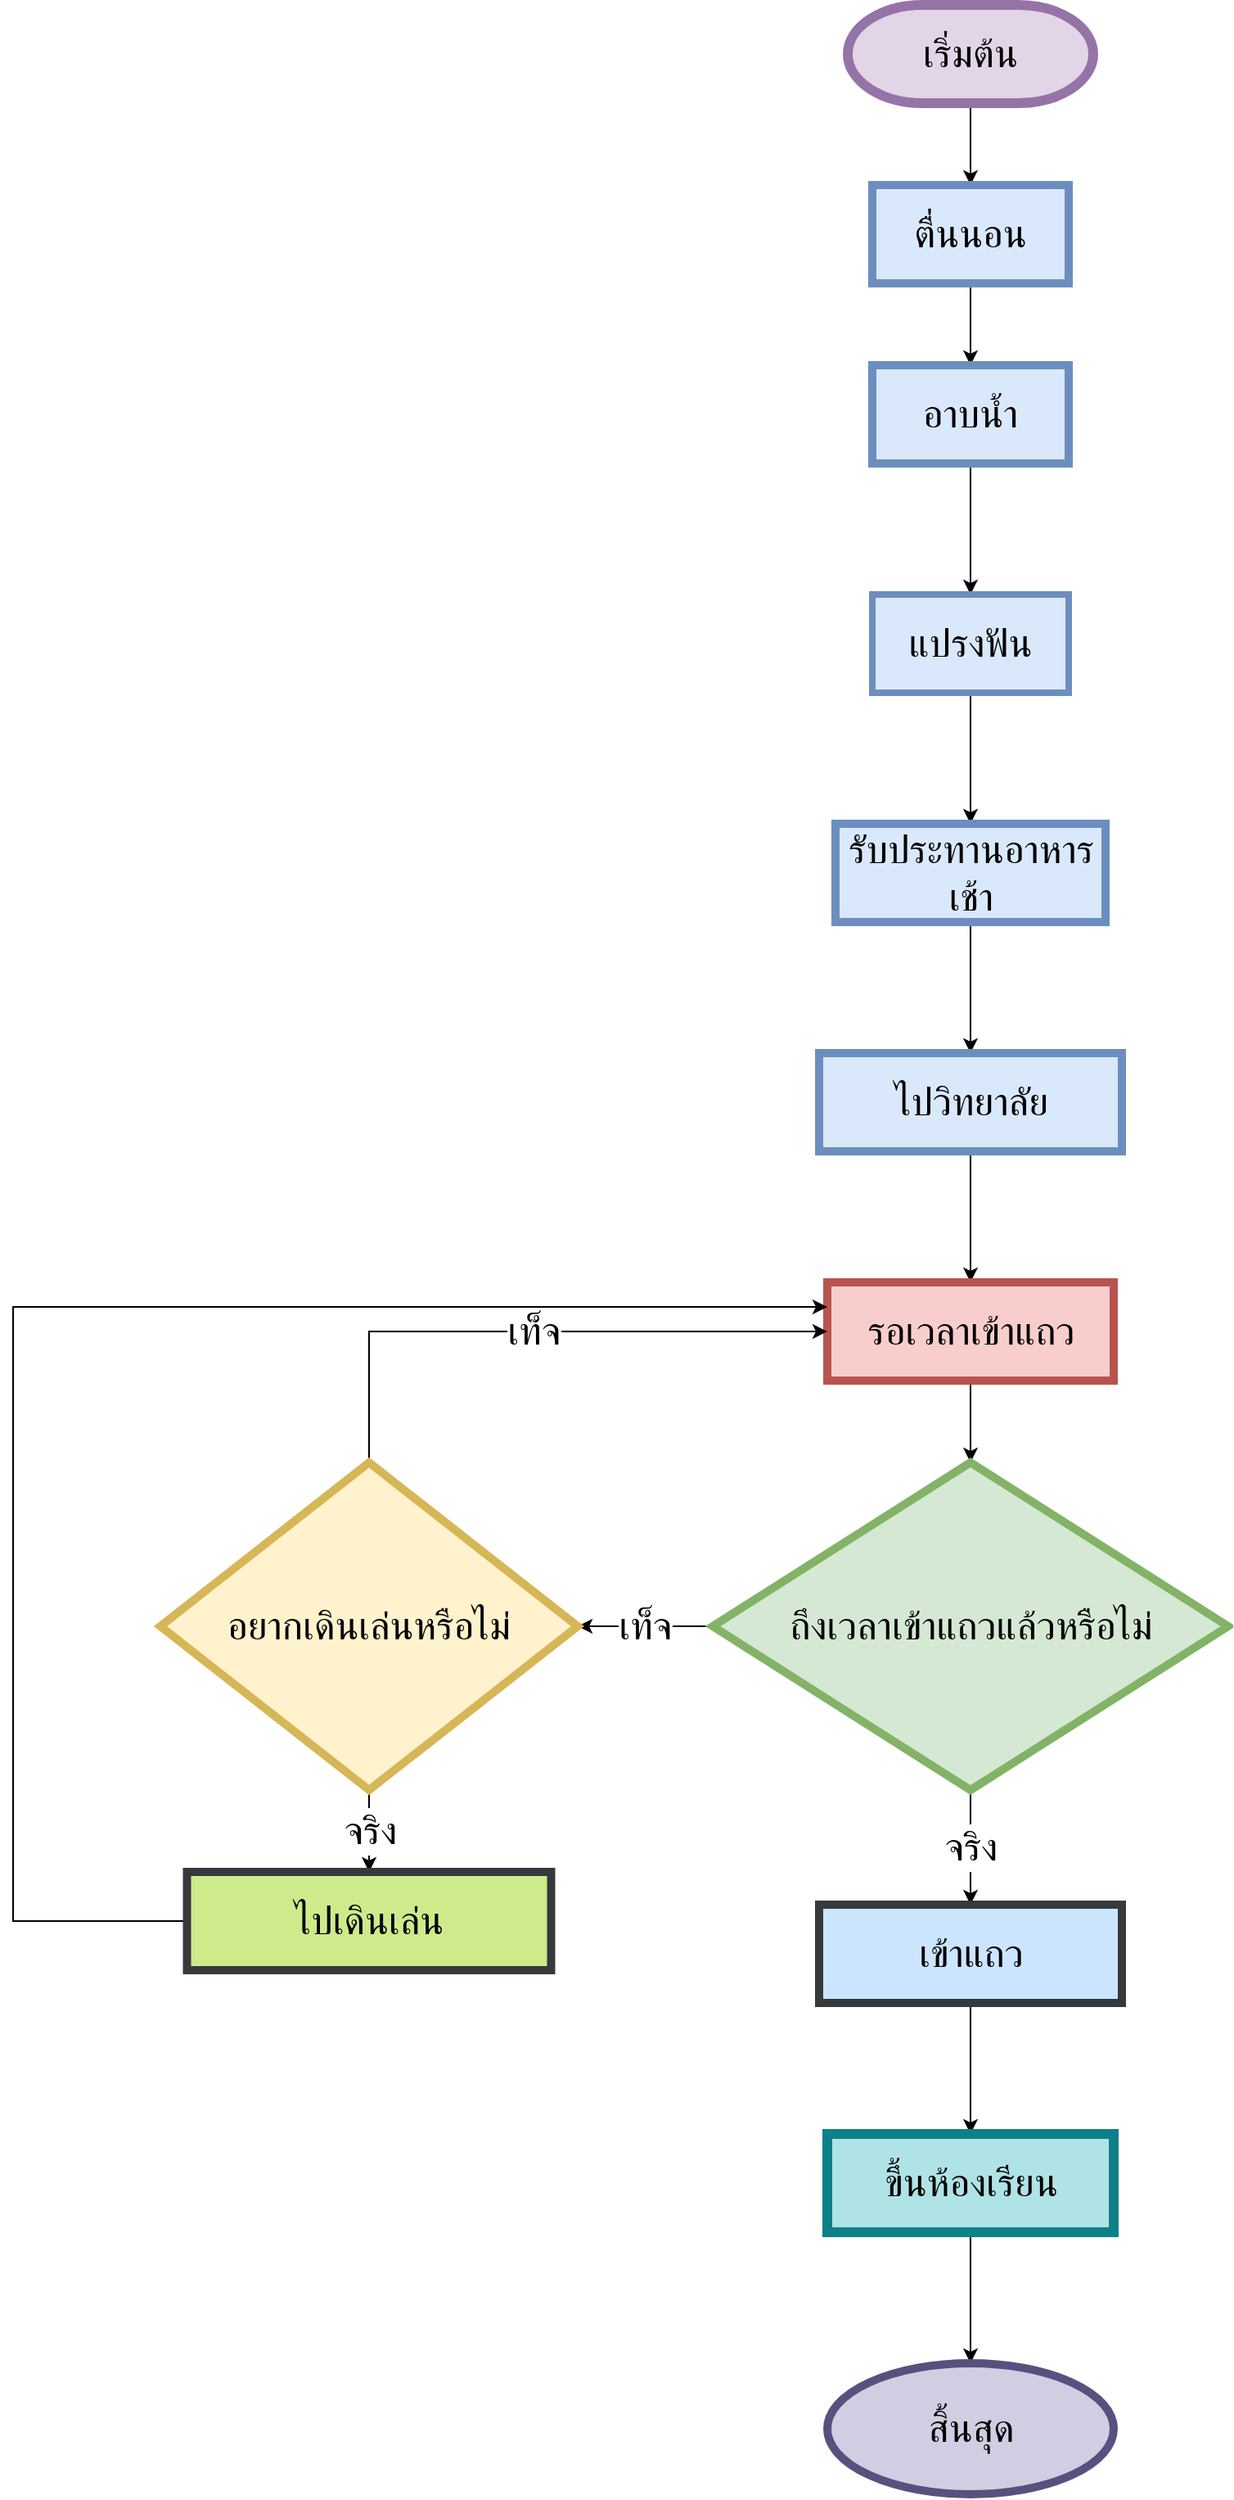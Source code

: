 <mxfile version="20.6.0" type="github">
  <diagram id="DKsPReddL1PRXcEYmrda" name="Page-1">
    <mxGraphModel dx="1888" dy="571" grid="1" gridSize="10" guides="1" tooltips="1" connect="1" arrows="1" fold="1" page="1" pageScale="1" pageWidth="850" pageHeight="1100" math="0" shadow="0">
      <root>
        <mxCell id="0" />
        <mxCell id="1" parent="0" />
        <mxCell id="HaJ24Gc8NZh-UXvb6Ahe-4" value="" style="edgeStyle=orthogonalEdgeStyle;rounded=0;orthogonalLoop=1;jettySize=auto;html=1;fontSize=24;" edge="1" parent="1" source="HaJ24Gc8NZh-UXvb6Ahe-1" target="HaJ24Gc8NZh-UXvb6Ahe-3">
          <mxGeometry relative="1" as="geometry" />
        </mxCell>
        <mxCell id="HaJ24Gc8NZh-UXvb6Ahe-1" value="&lt;font style=&quot;font-size: 24px;&quot;&gt;เริ่มต้น&lt;/font&gt;" style="strokeWidth=6;html=1;shape=mxgraph.flowchart.terminator;whiteSpace=wrap;fillColor=#e1d5e7;strokeColor=#9673a6;" vertex="1" parent="1">
          <mxGeometry x="330" y="40" width="150" height="60" as="geometry" />
        </mxCell>
        <mxCell id="HaJ24Gc8NZh-UXvb6Ahe-6" value="" style="edgeStyle=orthogonalEdgeStyle;rounded=0;orthogonalLoop=1;jettySize=auto;html=1;fontSize=24;" edge="1" parent="1" source="HaJ24Gc8NZh-UXvb6Ahe-3" target="HaJ24Gc8NZh-UXvb6Ahe-5">
          <mxGeometry relative="1" as="geometry" />
        </mxCell>
        <mxCell id="HaJ24Gc8NZh-UXvb6Ahe-3" value="&lt;font style=&quot;font-size: 24px;&quot;&gt;ตื่นนอน&lt;/font&gt;" style="whiteSpace=wrap;html=1;strokeWidth=5;fillColor=#dae8fc;strokeColor=#6c8ebf;" vertex="1" parent="1">
          <mxGeometry x="345" y="150" width="120" height="60" as="geometry" />
        </mxCell>
        <mxCell id="HaJ24Gc8NZh-UXvb6Ahe-8" value="" style="edgeStyle=orthogonalEdgeStyle;rounded=0;orthogonalLoop=1;jettySize=auto;html=1;fontSize=24;" edge="1" parent="1" source="HaJ24Gc8NZh-UXvb6Ahe-5" target="HaJ24Gc8NZh-UXvb6Ahe-7">
          <mxGeometry relative="1" as="geometry" />
        </mxCell>
        <mxCell id="HaJ24Gc8NZh-UXvb6Ahe-5" value="&lt;font style=&quot;font-size: 24px;&quot;&gt;อาบน้ำ&lt;/font&gt;" style="whiteSpace=wrap;html=1;strokeWidth=5;fillColor=#dae8fc;strokeColor=#6c8ebf;" vertex="1" parent="1">
          <mxGeometry x="345" y="260" width="120" height="60" as="geometry" />
        </mxCell>
        <mxCell id="HaJ24Gc8NZh-UXvb6Ahe-10" value="" style="edgeStyle=orthogonalEdgeStyle;rounded=0;orthogonalLoop=1;jettySize=auto;html=1;fontSize=24;" edge="1" parent="1" source="HaJ24Gc8NZh-UXvb6Ahe-7" target="HaJ24Gc8NZh-UXvb6Ahe-9">
          <mxGeometry relative="1" as="geometry" />
        </mxCell>
        <mxCell id="HaJ24Gc8NZh-UXvb6Ahe-7" value="&lt;font style=&quot;font-size: 24px;&quot;&gt;แปรงฟัน&lt;/font&gt;" style="whiteSpace=wrap;html=1;strokeWidth=4;fillColor=#dae8fc;strokeColor=#6c8ebf;" vertex="1" parent="1">
          <mxGeometry x="345" y="400" width="120" height="60" as="geometry" />
        </mxCell>
        <mxCell id="HaJ24Gc8NZh-UXvb6Ahe-12" value="" style="edgeStyle=orthogonalEdgeStyle;rounded=0;orthogonalLoop=1;jettySize=auto;html=1;fontSize=24;" edge="1" parent="1" source="HaJ24Gc8NZh-UXvb6Ahe-9" target="HaJ24Gc8NZh-UXvb6Ahe-11">
          <mxGeometry relative="1" as="geometry" />
        </mxCell>
        <mxCell id="HaJ24Gc8NZh-UXvb6Ahe-9" value="&lt;font style=&quot;font-size: 24px;&quot;&gt;รับประทานอาหารเช้า&lt;/font&gt;" style="whiteSpace=wrap;html=1;strokeWidth=5;fillColor=#dae8fc;strokeColor=#6c8ebf;perimeterSpacing=0;" vertex="1" parent="1">
          <mxGeometry x="322.5" y="540" width="165" height="60" as="geometry" />
        </mxCell>
        <mxCell id="HaJ24Gc8NZh-UXvb6Ahe-14" value="" style="edgeStyle=orthogonalEdgeStyle;rounded=0;orthogonalLoop=1;jettySize=auto;html=1;fontSize=24;" edge="1" parent="1" source="HaJ24Gc8NZh-UXvb6Ahe-11" target="HaJ24Gc8NZh-UXvb6Ahe-13">
          <mxGeometry relative="1" as="geometry" />
        </mxCell>
        <mxCell id="HaJ24Gc8NZh-UXvb6Ahe-11" value="&lt;font style=&quot;font-size: 24px;&quot;&gt;ไปวิทยาลัย&lt;/font&gt;" style="whiteSpace=wrap;html=1;strokeWidth=5;fillColor=#dae8fc;strokeColor=#6c8ebf;" vertex="1" parent="1">
          <mxGeometry x="312.5" y="680" width="185" height="60" as="geometry" />
        </mxCell>
        <mxCell id="HaJ24Gc8NZh-UXvb6Ahe-16" value="" style="edgeStyle=orthogonalEdgeStyle;rounded=0;orthogonalLoop=1;jettySize=auto;html=1;fontSize=24;" edge="1" parent="1" source="HaJ24Gc8NZh-UXvb6Ahe-13" target="HaJ24Gc8NZh-UXvb6Ahe-15">
          <mxGeometry relative="1" as="geometry" />
        </mxCell>
        <mxCell id="HaJ24Gc8NZh-UXvb6Ahe-13" value="&lt;font style=&quot;font-size: 24px;&quot;&gt;รอเวลาเข้าแถว&lt;/font&gt;" style="whiteSpace=wrap;html=1;strokeWidth=5;fillColor=#f8cecc;strokeColor=#b85450;" vertex="1" parent="1">
          <mxGeometry x="317.5" y="820" width="175" height="60" as="geometry" />
        </mxCell>
        <mxCell id="HaJ24Gc8NZh-UXvb6Ahe-22" value="เท็จ" style="edgeStyle=orthogonalEdgeStyle;rounded=0;orthogonalLoop=1;jettySize=auto;html=1;exitX=0;exitY=0.5;exitDx=0;exitDy=0;entryX=1;entryY=0.5;entryDx=0;entryDy=0;fontSize=24;" edge="1" parent="1" source="HaJ24Gc8NZh-UXvb6Ahe-15" target="HaJ24Gc8NZh-UXvb6Ahe-17">
          <mxGeometry relative="1" as="geometry">
            <Array as="points">
              <mxPoint x="200" y="1030" />
              <mxPoint x="200" y="1030" />
            </Array>
          </mxGeometry>
        </mxCell>
        <mxCell id="HaJ24Gc8NZh-UXvb6Ahe-28" value="จริง" style="edgeStyle=orthogonalEdgeStyle;rounded=0;orthogonalLoop=1;jettySize=auto;html=1;exitX=0.5;exitY=1;exitDx=0;exitDy=0;entryX=0.5;entryY=0;entryDx=0;entryDy=0;fontSize=24;" edge="1" parent="1" source="HaJ24Gc8NZh-UXvb6Ahe-15" target="HaJ24Gc8NZh-UXvb6Ahe-27">
          <mxGeometry relative="1" as="geometry" />
        </mxCell>
        <mxCell id="HaJ24Gc8NZh-UXvb6Ahe-15" value="&lt;font style=&quot;font-size: 24px;&quot;&gt;ถึงเวลาเข้าแถวแล้วหรือไม่&lt;/font&gt;" style="rhombus;whiteSpace=wrap;html=1;strokeWidth=5;fillColor=#d5e8d4;strokeColor=#82b366;" vertex="1" parent="1">
          <mxGeometry x="247.5" y="930" width="315" height="200" as="geometry" />
        </mxCell>
        <mxCell id="HaJ24Gc8NZh-UXvb6Ahe-23" value="เท็จ" style="edgeStyle=orthogonalEdgeStyle;rounded=0;orthogonalLoop=1;jettySize=auto;html=1;exitX=0.5;exitY=0;exitDx=0;exitDy=0;entryX=0;entryY=0.5;entryDx=0;entryDy=0;fontSize=24;" edge="1" parent="1" source="HaJ24Gc8NZh-UXvb6Ahe-17" target="HaJ24Gc8NZh-UXvb6Ahe-13">
          <mxGeometry relative="1" as="geometry" />
        </mxCell>
        <mxCell id="HaJ24Gc8NZh-UXvb6Ahe-25" value="จริง" style="edgeStyle=orthogonalEdgeStyle;rounded=0;orthogonalLoop=1;jettySize=auto;html=1;fontSize=24;" edge="1" parent="1" source="HaJ24Gc8NZh-UXvb6Ahe-17" target="HaJ24Gc8NZh-UXvb6Ahe-24">
          <mxGeometry relative="1" as="geometry" />
        </mxCell>
        <mxCell id="HaJ24Gc8NZh-UXvb6Ahe-17" value="&lt;font style=&quot;font-size: 24px;&quot;&gt;อยากเดินเล่นหรือไม่&lt;/font&gt;" style="rhombus;whiteSpace=wrap;html=1;strokeWidth=5;fillColor=#fff2cc;strokeColor=#d6b656;" vertex="1" parent="1">
          <mxGeometry x="-90" y="930" width="255" height="200" as="geometry" />
        </mxCell>
        <mxCell id="HaJ24Gc8NZh-UXvb6Ahe-26" style="edgeStyle=orthogonalEdgeStyle;rounded=0;orthogonalLoop=1;jettySize=auto;html=1;exitX=0;exitY=0.5;exitDx=0;exitDy=0;entryX=0;entryY=0.25;entryDx=0;entryDy=0;fontSize=24;" edge="1" parent="1" source="HaJ24Gc8NZh-UXvb6Ahe-24" target="HaJ24Gc8NZh-UXvb6Ahe-13">
          <mxGeometry relative="1" as="geometry">
            <Array as="points">
              <mxPoint x="-180" y="1210" />
              <mxPoint x="-180" y="835" />
            </Array>
          </mxGeometry>
        </mxCell>
        <mxCell id="HaJ24Gc8NZh-UXvb6Ahe-24" value="&lt;font style=&quot;font-size: 24px;&quot;&gt;ไปเดินเล่น&lt;/font&gt;" style="whiteSpace=wrap;html=1;strokeWidth=5;fillColor=#cdeb8b;strokeColor=#36393d;" vertex="1" parent="1">
          <mxGeometry x="-73.75" y="1180" width="222.5" height="60" as="geometry" />
        </mxCell>
        <mxCell id="HaJ24Gc8NZh-UXvb6Ahe-32" value="" style="edgeStyle=orthogonalEdgeStyle;rounded=0;orthogonalLoop=1;jettySize=auto;html=1;fontSize=24;" edge="1" parent="1" source="HaJ24Gc8NZh-UXvb6Ahe-27" target="HaJ24Gc8NZh-UXvb6Ahe-31">
          <mxGeometry relative="1" as="geometry" />
        </mxCell>
        <mxCell id="HaJ24Gc8NZh-UXvb6Ahe-27" value="เข้าแถว" style="whiteSpace=wrap;html=1;strokeWidth=5;fontSize=24;fillColor=#cce5ff;strokeColor=#36393d;" vertex="1" parent="1">
          <mxGeometry x="312.5" y="1200" width="185" height="60" as="geometry" />
        </mxCell>
        <mxCell id="HaJ24Gc8NZh-UXvb6Ahe-34" value="" style="edgeStyle=orthogonalEdgeStyle;rounded=0;orthogonalLoop=1;jettySize=auto;html=1;fontSize=24;" edge="1" parent="1" source="HaJ24Gc8NZh-UXvb6Ahe-31" target="HaJ24Gc8NZh-UXvb6Ahe-33">
          <mxGeometry relative="1" as="geometry" />
        </mxCell>
        <mxCell id="HaJ24Gc8NZh-UXvb6Ahe-31" value="ขึ้นห้องเรียน" style="whiteSpace=wrap;html=1;fontSize=24;strokeWidth=6;fillColor=#b0e3e6;strokeColor=#0e8088;" vertex="1" parent="1">
          <mxGeometry x="317.5" y="1340" width="175" height="60" as="geometry" />
        </mxCell>
        <mxCell id="HaJ24Gc8NZh-UXvb6Ahe-33" value="สิ้นสุด" style="ellipse;whiteSpace=wrap;html=1;fontSize=24;strokeWidth=5;fillColor=#d0cee2;strokeColor=#56517e;" vertex="1" parent="1">
          <mxGeometry x="317.5" y="1480" width="175" height="80" as="geometry" />
        </mxCell>
      </root>
    </mxGraphModel>
  </diagram>
</mxfile>
